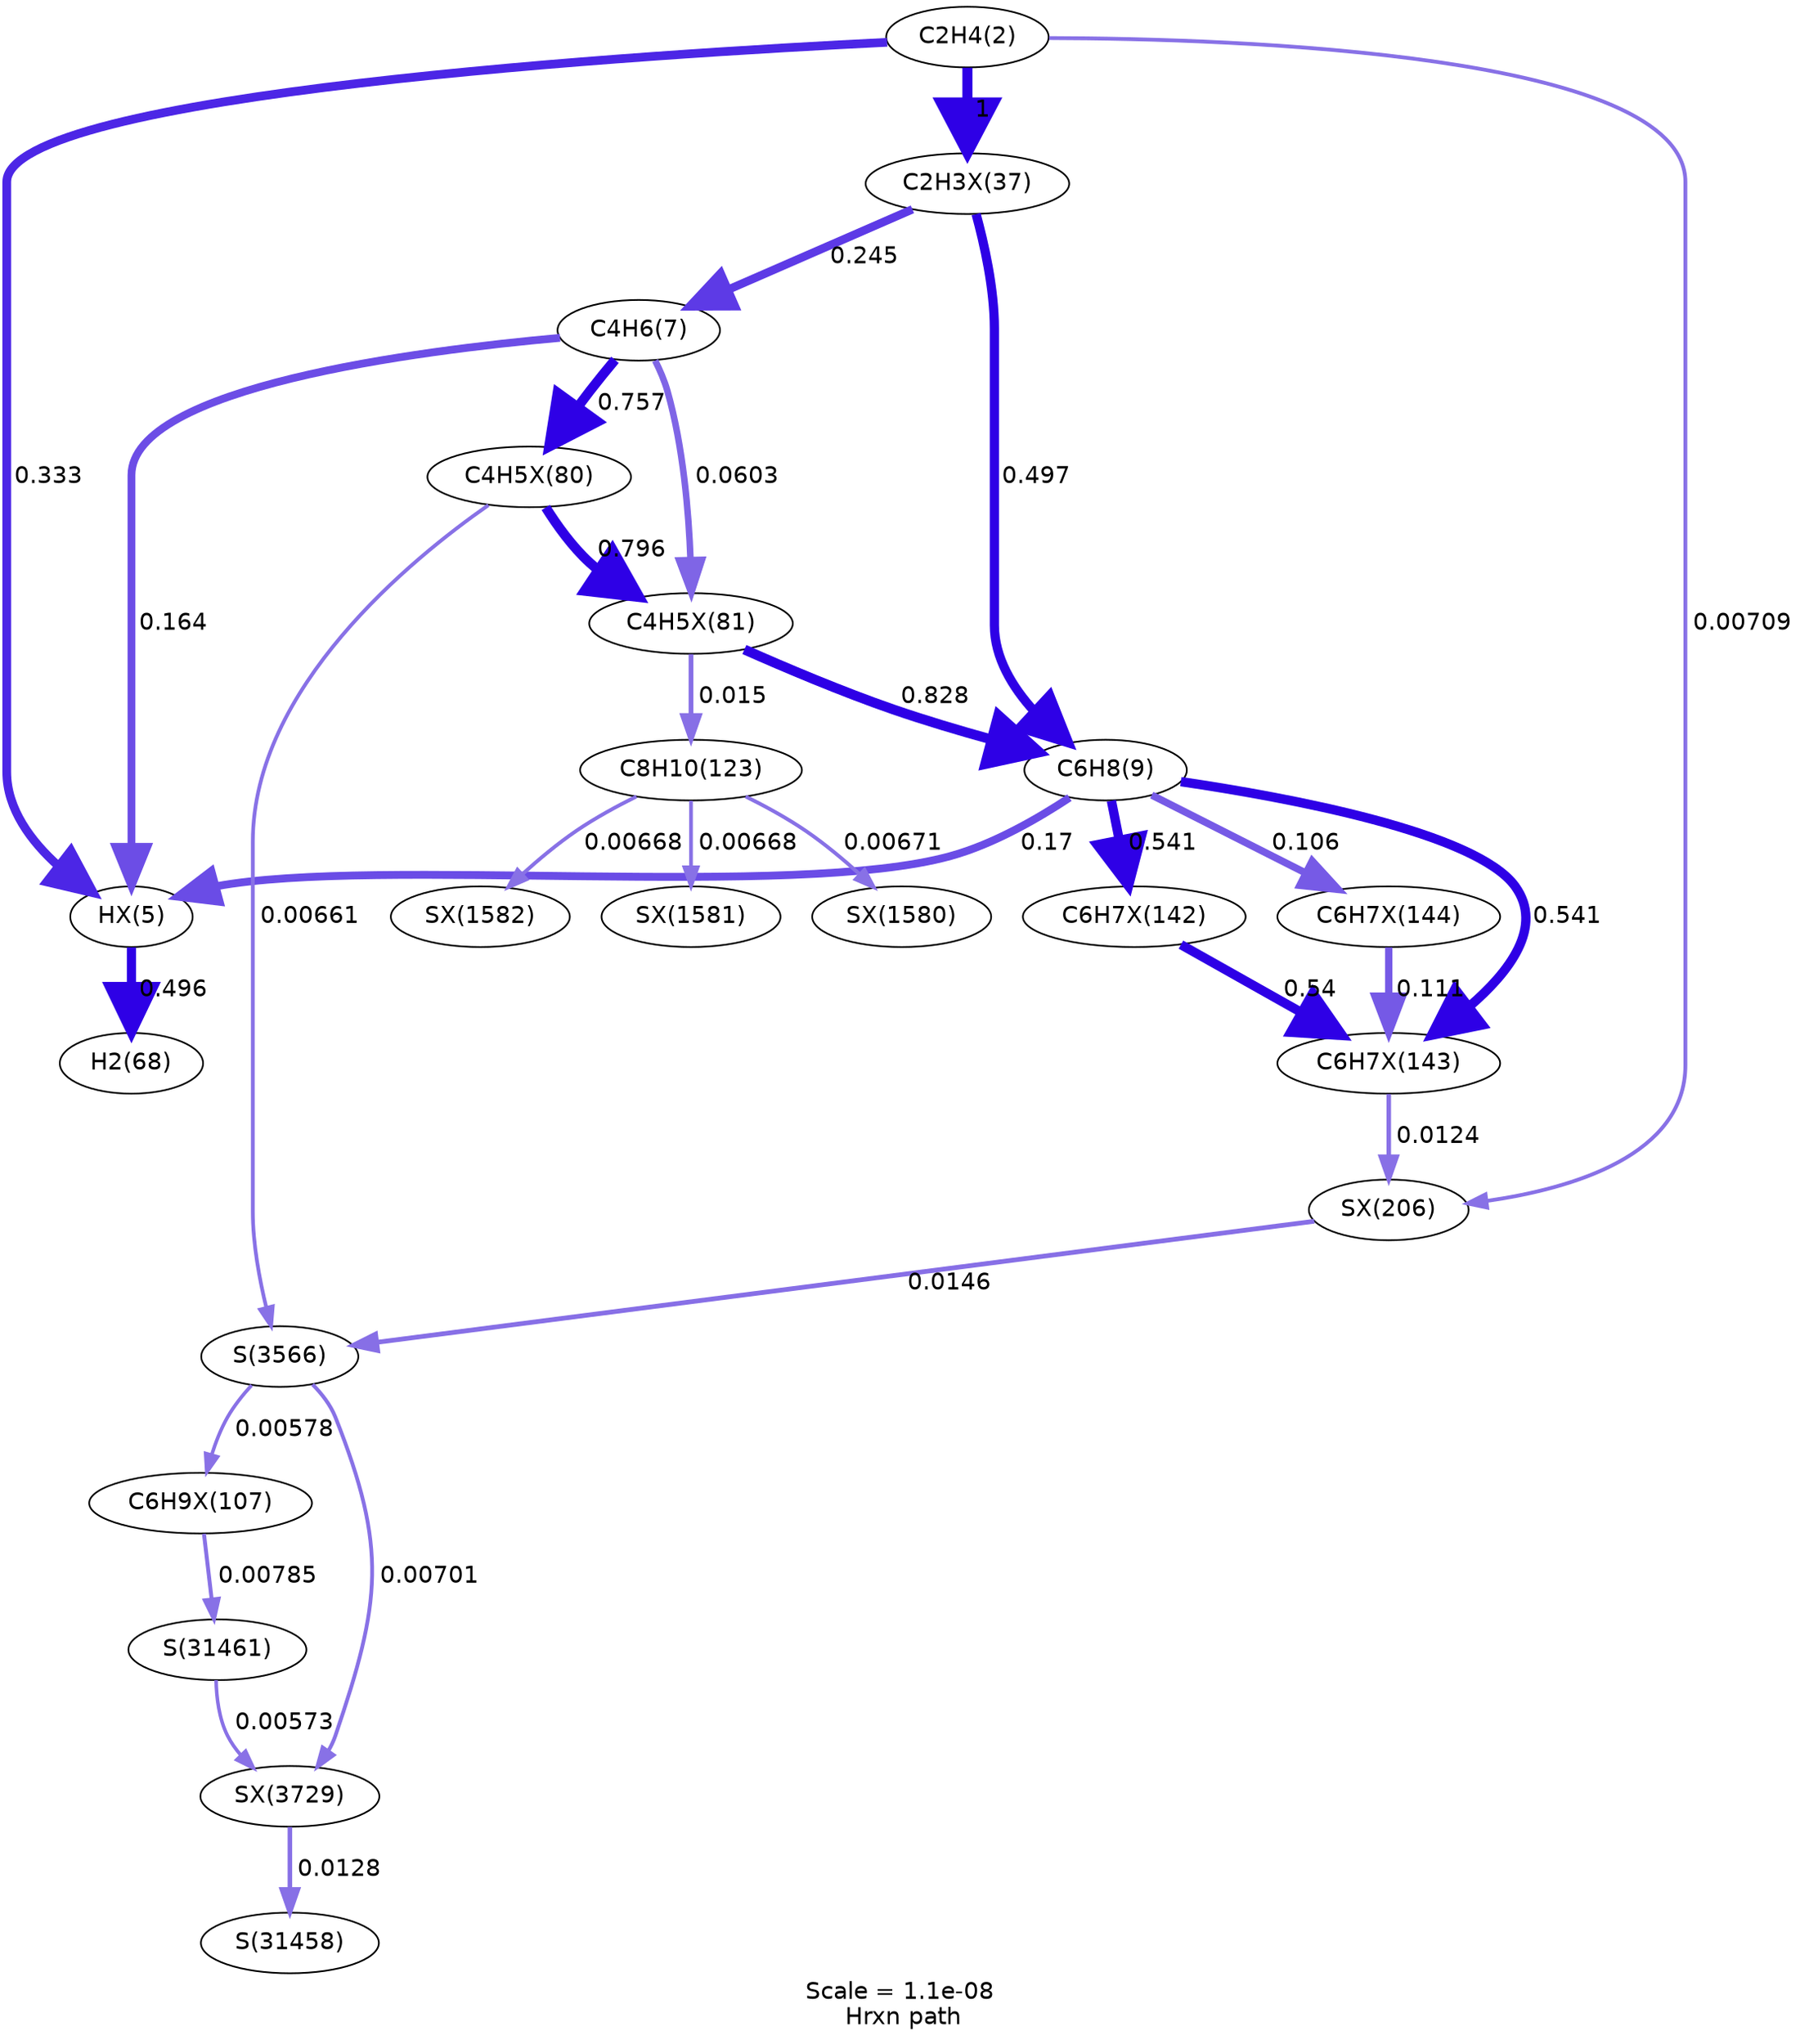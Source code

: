 digraph reaction_paths {
center=1;
s5 -> s37[fontname="Helvetica", style="setlinewidth(5.17)", arrowsize=2.59, color="0.7, 0.833, 0.9"
, label=" 0.333"];
s5 -> s38[fontname="Helvetica", style="setlinewidth(6)", arrowsize=3, color="0.7, 1.5, 0.9"
, label=" 1"];
s5 -> s45[fontname="Helvetica", style="setlinewidth(2.26)", arrowsize=1.13, color="0.7, 0.507, 0.9"
, label=" 0.00709"];
s8 -> s37[fontname="Helvetica", style="setlinewidth(4.63)", arrowsize=2.32, color="0.7, 0.664, 0.9"
, label=" 0.164"];
s37 -> s10[fontname="Helvetica", style="setlinewidth(5.47)", arrowsize=2.74, color="0.7, 0.996, 0.9"
, label=" 0.496"];
s9 -> s37[fontname="Helvetica", style="setlinewidth(4.66)", arrowsize=2.33, color="0.7, 0.67, 0.9"
, label=" 0.17"];
s38 -> s8[fontname="Helvetica", style="setlinewidth(4.94)", arrowsize=2.47, color="0.7, 0.745, 0.9"
, label=" 0.245"];
s38 -> s9[fontname="Helvetica", style="setlinewidth(5.47)", arrowsize=2.74, color="0.7, 0.997, 0.9"
, label=" 0.497"];
s8 -> s39[fontname="Helvetica", style="setlinewidth(5.79)", arrowsize=2.9, color="0.7, 1.26, 0.9"
, label=" 0.757"];
s8 -> s40[fontname="Helvetica", style="setlinewidth(3.88)", arrowsize=1.94, color="0.7, 0.56, 0.9"
, label=" 0.0603"];
s39 -> s40[fontname="Helvetica", style="setlinewidth(5.83)", arrowsize=2.91, color="0.7, 1.3, 0.9"
, label=" 0.796"];
s39 -> s21[fontname="Helvetica", style="setlinewidth(2.21)", arrowsize=1.11, color="0.7, 0.507, 0.9"
, label=" 0.00661"];
s40 -> s9[fontname="Helvetica", style="setlinewidth(5.86)", arrowsize=2.93, color="0.7, 1.33, 0.9"
, label=" 0.828"];
s40 -> s11[fontname="Helvetica", style="setlinewidth(2.83)", arrowsize=1.42, color="0.7, 0.515, 0.9"
, label=" 0.015"];
s9 -> s43[fontname="Helvetica", style="setlinewidth(5.54)", arrowsize=2.77, color="0.7, 1.04, 0.9"
, label=" 0.541"];
s9 -> s42[fontname="Helvetica", style="setlinewidth(5.54)", arrowsize=2.77, color="0.7, 1.04, 0.9"
, label=" 0.541"];
s9 -> s44[fontname="Helvetica", style="setlinewidth(4.31)", arrowsize=2.15, color="0.7, 0.606, 0.9"
, label=" 0.106"];
s42 -> s43[fontname="Helvetica", style="setlinewidth(5.53)", arrowsize=2.77, color="0.7, 1.04, 0.9"
, label=" 0.54"];
s44 -> s43[fontname="Helvetica", style="setlinewidth(4.34)", arrowsize=2.17, color="0.7, 0.611, 0.9"
, label=" 0.111"];
s43 -> s45[fontname="Helvetica", style="setlinewidth(2.69)", arrowsize=1.34, color="0.7, 0.512, 0.9"
, label=" 0.0124"];
s11 -> s74[fontname="Helvetica", style="setlinewidth(2.22)", arrowsize=1.11, color="0.7, 0.507, 0.9"
, label=" 0.00668"];
s11 -> s73[fontname="Helvetica", style="setlinewidth(2.22)", arrowsize=1.11, color="0.7, 0.507, 0.9"
, label=" 0.00668"];
s11 -> s72[fontname="Helvetica", style="setlinewidth(2.22)", arrowsize=1.11, color="0.7, 0.507, 0.9"
, label=" 0.00671"];
s45 -> s21[fontname="Helvetica", style="setlinewidth(2.81)", arrowsize=1.4, color="0.7, 0.515, 0.9"
, label=" 0.0146"];
s21 -> s41[fontname="Helvetica", style="setlinewidth(2.11)", arrowsize=1.05, color="0.7, 0.506, 0.9"
, label=" 0.00578"];
s21 -> s77[fontname="Helvetica", style="setlinewidth(2.26)", arrowsize=1.13, color="0.7, 0.507, 0.9"
, label=" 0.00701"];
s41 -> s32[fontname="Helvetica", style="setlinewidth(2.34)", arrowsize=1.17, color="0.7, 0.508, 0.9"
, label=" 0.00785"];
s32 -> s77[fontname="Helvetica", style="setlinewidth(2.1)", arrowsize=1.05, color="0.7, 0.506, 0.9"
, label=" 0.00573"];
s77 -> s31[fontname="Helvetica", style="setlinewidth(2.71)", arrowsize=1.36, color="0.7, 0.513, 0.9"
, label=" 0.0128"];
s5 [ fontname="Helvetica", label="C2H4(2)"];
s8 [ fontname="Helvetica", label="C4H6(7)"];
s9 [ fontname="Helvetica", label="C6H8(9)"];
s10 [ fontname="Helvetica", label="H2(68)"];
s11 [ fontname="Helvetica", label="C8H10(123)"];
s21 [ fontname="Helvetica", label="S(3566)"];
s31 [ fontname="Helvetica", label="S(31458)"];
s32 [ fontname="Helvetica", label="S(31461)"];
s37 [ fontname="Helvetica", label="HX(5)"];
s38 [ fontname="Helvetica", label="C2H3X(37)"];
s39 [ fontname="Helvetica", label="C4H5X(80)"];
s40 [ fontname="Helvetica", label="C4H5X(81)"];
s41 [ fontname="Helvetica", label="C6H9X(107)"];
s42 [ fontname="Helvetica", label="C6H7X(142)"];
s43 [ fontname="Helvetica", label="C6H7X(143)"];
s44 [ fontname="Helvetica", label="C6H7X(144)"];
s45 [ fontname="Helvetica", label="SX(206)"];
s72 [ fontname="Helvetica", label="SX(1580)"];
s73 [ fontname="Helvetica", label="SX(1581)"];
s74 [ fontname="Helvetica", label="SX(1582)"];
s77 [ fontname="Helvetica", label="SX(3729)"];
 label = "Scale = 1.1e-08\l Hrxn path";
 fontname = "Helvetica";
}

